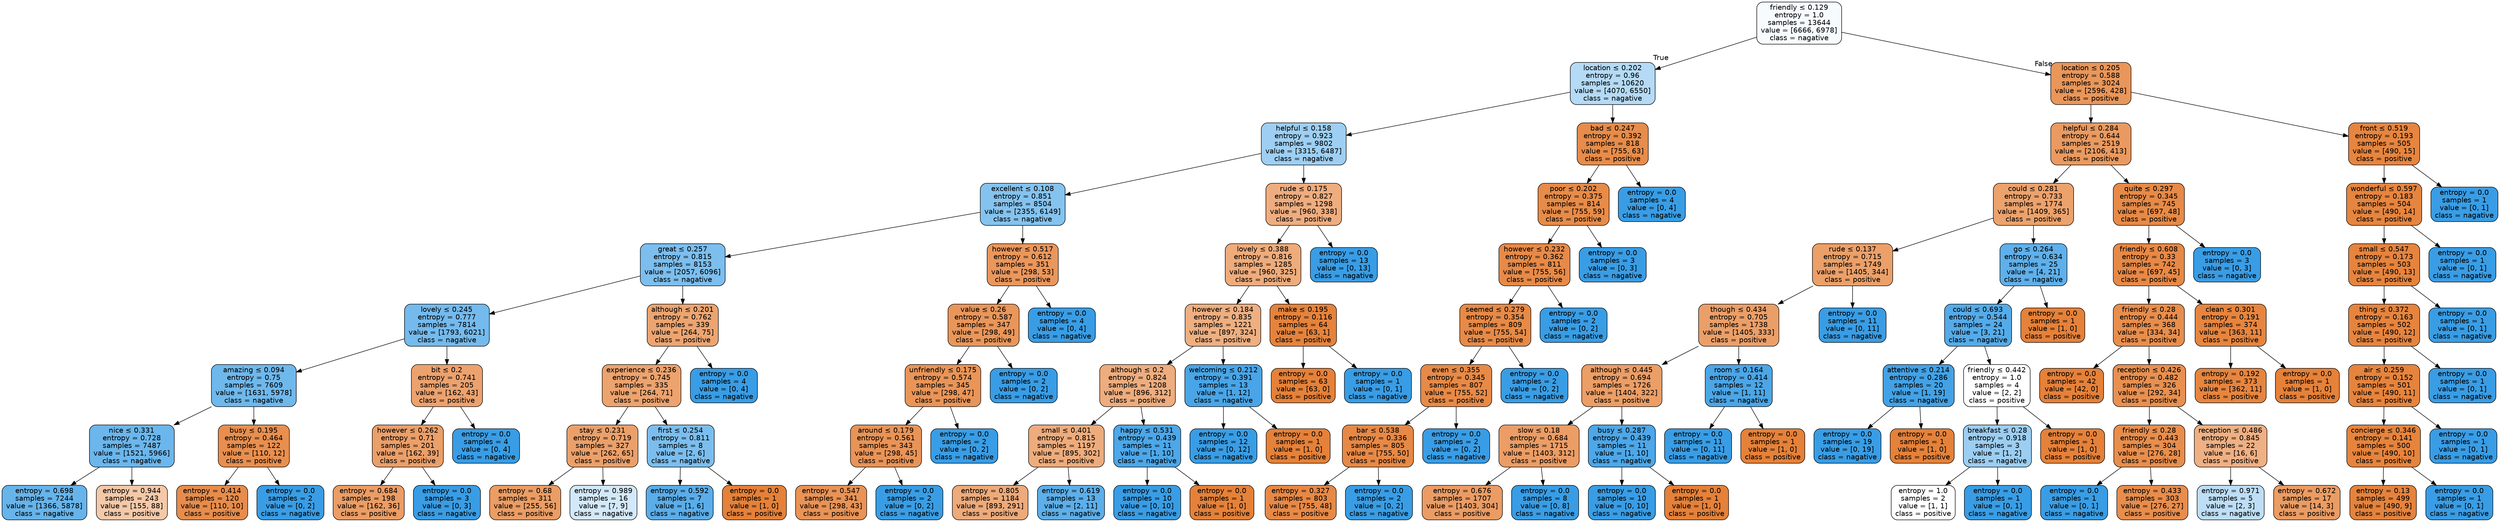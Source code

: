 digraph Tree {
node [shape=box, style="filled, rounded", color="black", fontname=helvetica] ;
edge [fontname=helvetica] ;
0 [label=<friendly &le; 0.129<br/>entropy = 1.0<br/>samples = 13644<br/>value = [6666, 6978]<br/>class = nagative>, fillcolor="#f6fbfe"] ;
1 [label=<location &le; 0.202<br/>entropy = 0.96<br/>samples = 10620<br/>value = [4070, 6550]<br/>class = nagative>, fillcolor="#b4daf5"] ;
0 -> 1 [labeldistance=2.5, labelangle=45, headlabel="True"] ;
2 [label=<helpful &le; 0.158<br/>entropy = 0.923<br/>samples = 9802<br/>value = [3315, 6487]<br/>class = nagative>, fillcolor="#9ecff2"] ;
1 -> 2 ;
3 [label=<excellent &le; 0.108<br/>entropy = 0.851<br/>samples = 8504<br/>value = [2355, 6149]<br/>class = nagative>, fillcolor="#85c3ef"] ;
2 -> 3 ;
4 [label=<great &le; 0.257<br/>entropy = 0.815<br/>samples = 8153<br/>value = [2057, 6096]<br/>class = nagative>, fillcolor="#7cbeee"] ;
3 -> 4 ;
5 [label=<lovely &le; 0.245<br/>entropy = 0.777<br/>samples = 7814<br/>value = [1793, 6021]<br/>class = nagative>, fillcolor="#74baed"] ;
4 -> 5 ;
6 [label=<amazing &le; 0.094<br/>entropy = 0.75<br/>samples = 7609<br/>value = [1631, 5978]<br/>class = nagative>, fillcolor="#6fb8ec"] ;
5 -> 6 ;
7 [label=<nice &le; 0.331<br/>entropy = 0.728<br/>samples = 7487<br/>value = [1521, 5966]<br/>class = nagative>, fillcolor="#6bb6ec"] ;
6 -> 7 ;
8 [label=<entropy = 0.698<br/>samples = 7244<br/>value = [1366, 5878]<br/>class = nagative>, fillcolor="#67b4eb"] ;
7 -> 8 ;
9 [label=<entropy = 0.944<br/>samples = 243<br/>value = [155, 88]<br/>class = positive>, fillcolor="#f4c9a9"] ;
7 -> 9 ;
10 [label=<busy &le; 0.195<br/>entropy = 0.464<br/>samples = 122<br/>value = [110, 12]<br/>class = positive>, fillcolor="#e88f4f"] ;
6 -> 10 ;
11 [label=<entropy = 0.414<br/>samples = 120<br/>value = [110, 10]<br/>class = positive>, fillcolor="#e78c4b"] ;
10 -> 11 ;
12 [label=<entropy = 0.0<br/>samples = 2<br/>value = [0, 2]<br/>class = nagative>, fillcolor="#399de5"] ;
10 -> 12 ;
13 [label=<bit &le; 0.2<br/>entropy = 0.741<br/>samples = 205<br/>value = [162, 43]<br/>class = positive>, fillcolor="#eca26e"] ;
5 -> 13 ;
14 [label=<however &le; 0.262<br/>entropy = 0.71<br/>samples = 201<br/>value = [162, 39]<br/>class = positive>, fillcolor="#eb9f69"] ;
13 -> 14 ;
15 [label=<entropy = 0.684<br/>samples = 198<br/>value = [162, 36]<br/>class = positive>, fillcolor="#eb9d65"] ;
14 -> 15 ;
16 [label=<entropy = 0.0<br/>samples = 3<br/>value = [0, 3]<br/>class = nagative>, fillcolor="#399de5"] ;
14 -> 16 ;
17 [label=<entropy = 0.0<br/>samples = 4<br/>value = [0, 4]<br/>class = nagative>, fillcolor="#399de5"] ;
13 -> 17 ;
18 [label=<although &le; 0.201<br/>entropy = 0.762<br/>samples = 339<br/>value = [264, 75]<br/>class = positive>, fillcolor="#eca571"] ;
4 -> 18 ;
19 [label=<experience &le; 0.236<br/>entropy = 0.745<br/>samples = 335<br/>value = [264, 71]<br/>class = positive>, fillcolor="#eca36e"] ;
18 -> 19 ;
20 [label=<stay &le; 0.231<br/>entropy = 0.719<br/>samples = 327<br/>value = [262, 65]<br/>class = positive>, fillcolor="#eba06a"] ;
19 -> 20 ;
21 [label=<entropy = 0.68<br/>samples = 311<br/>value = [255, 56]<br/>class = positive>, fillcolor="#eb9d64"] ;
20 -> 21 ;
22 [label=<entropy = 0.989<br/>samples = 16<br/>value = [7, 9]<br/>class = nagative>, fillcolor="#d3e9f9"] ;
20 -> 22 ;
23 [label=<first &le; 0.254<br/>entropy = 0.811<br/>samples = 8<br/>value = [2, 6]<br/>class = nagative>, fillcolor="#7bbeee"] ;
19 -> 23 ;
24 [label=<entropy = 0.592<br/>samples = 7<br/>value = [1, 6]<br/>class = nagative>, fillcolor="#5aade9"] ;
23 -> 24 ;
25 [label=<entropy = 0.0<br/>samples = 1<br/>value = [1, 0]<br/>class = positive>, fillcolor="#e58139"] ;
23 -> 25 ;
26 [label=<entropy = 0.0<br/>samples = 4<br/>value = [0, 4]<br/>class = nagative>, fillcolor="#399de5"] ;
18 -> 26 ;
27 [label=<however &le; 0.517<br/>entropy = 0.612<br/>samples = 351<br/>value = [298, 53]<br/>class = positive>, fillcolor="#ea975c"] ;
3 -> 27 ;
28 [label=<value &le; 0.26<br/>entropy = 0.587<br/>samples = 347<br/>value = [298, 49]<br/>class = positive>, fillcolor="#e9965a"] ;
27 -> 28 ;
29 [label=<unfriendly &le; 0.175<br/>entropy = 0.574<br/>samples = 345<br/>value = [298, 47]<br/>class = positive>, fillcolor="#e99558"] ;
28 -> 29 ;
30 [label=<around &le; 0.179<br/>entropy = 0.561<br/>samples = 343<br/>value = [298, 45]<br/>class = positive>, fillcolor="#e99457"] ;
29 -> 30 ;
31 [label=<entropy = 0.547<br/>samples = 341<br/>value = [298, 43]<br/>class = positive>, fillcolor="#e99356"] ;
30 -> 31 ;
32 [label=<entropy = 0.0<br/>samples = 2<br/>value = [0, 2]<br/>class = nagative>, fillcolor="#399de5"] ;
30 -> 32 ;
33 [label=<entropy = 0.0<br/>samples = 2<br/>value = [0, 2]<br/>class = nagative>, fillcolor="#399de5"] ;
29 -> 33 ;
34 [label=<entropy = 0.0<br/>samples = 2<br/>value = [0, 2]<br/>class = nagative>, fillcolor="#399de5"] ;
28 -> 34 ;
35 [label=<entropy = 0.0<br/>samples = 4<br/>value = [0, 4]<br/>class = nagative>, fillcolor="#399de5"] ;
27 -> 35 ;
36 [label=<rude &le; 0.175<br/>entropy = 0.827<br/>samples = 1298<br/>value = [960, 338]<br/>class = positive>, fillcolor="#eead7f"] ;
2 -> 36 ;
37 [label=<lovely &le; 0.388<br/>entropy = 0.816<br/>samples = 1285<br/>value = [960, 325]<br/>class = positive>, fillcolor="#eeac7c"] ;
36 -> 37 ;
38 [label=<however &le; 0.184<br/>entropy = 0.835<br/>samples = 1221<br/>value = [897, 324]<br/>class = positive>, fillcolor="#eeaf81"] ;
37 -> 38 ;
39 [label=<although &le; 0.2<br/>entropy = 0.824<br/>samples = 1208<br/>value = [896, 312]<br/>class = positive>, fillcolor="#eead7e"] ;
38 -> 39 ;
40 [label=<small &le; 0.401<br/>entropy = 0.815<br/>samples = 1197<br/>value = [895, 302]<br/>class = positive>, fillcolor="#eeac7c"] ;
39 -> 40 ;
41 [label=<entropy = 0.805<br/>samples = 1184<br/>value = [893, 291]<br/>class = positive>, fillcolor="#edaa7a"] ;
40 -> 41 ;
42 [label=<entropy = 0.619<br/>samples = 13<br/>value = [2, 11]<br/>class = nagative>, fillcolor="#5dafea"] ;
40 -> 42 ;
43 [label=<happy &le; 0.531<br/>entropy = 0.439<br/>samples = 11<br/>value = [1, 10]<br/>class = nagative>, fillcolor="#4da7e8"] ;
39 -> 43 ;
44 [label=<entropy = 0.0<br/>samples = 10<br/>value = [0, 10]<br/>class = nagative>, fillcolor="#399de5"] ;
43 -> 44 ;
45 [label=<entropy = 0.0<br/>samples = 1<br/>value = [1, 0]<br/>class = positive>, fillcolor="#e58139"] ;
43 -> 45 ;
46 [label=<welcoming &le; 0.212<br/>entropy = 0.391<br/>samples = 13<br/>value = [1, 12]<br/>class = nagative>, fillcolor="#49a5e7"] ;
38 -> 46 ;
47 [label=<entropy = 0.0<br/>samples = 12<br/>value = [0, 12]<br/>class = nagative>, fillcolor="#399de5"] ;
46 -> 47 ;
48 [label=<entropy = 0.0<br/>samples = 1<br/>value = [1, 0]<br/>class = positive>, fillcolor="#e58139"] ;
46 -> 48 ;
49 [label=<make &le; 0.195<br/>entropy = 0.116<br/>samples = 64<br/>value = [63, 1]<br/>class = positive>, fillcolor="#e5833c"] ;
37 -> 49 ;
50 [label=<entropy = 0.0<br/>samples = 63<br/>value = [63, 0]<br/>class = positive>, fillcolor="#e58139"] ;
49 -> 50 ;
51 [label=<entropy = 0.0<br/>samples = 1<br/>value = [0, 1]<br/>class = nagative>, fillcolor="#399de5"] ;
49 -> 51 ;
52 [label=<entropy = 0.0<br/>samples = 13<br/>value = [0, 13]<br/>class = nagative>, fillcolor="#399de5"] ;
36 -> 52 ;
53 [label=<bad &le; 0.247<br/>entropy = 0.392<br/>samples = 818<br/>value = [755, 63]<br/>class = positive>, fillcolor="#e78c4a"] ;
1 -> 53 ;
54 [label=<poor &le; 0.202<br/>entropy = 0.375<br/>samples = 814<br/>value = [755, 59]<br/>class = positive>, fillcolor="#e78b48"] ;
53 -> 54 ;
55 [label=<however &le; 0.232<br/>entropy = 0.362<br/>samples = 811<br/>value = [755, 56]<br/>class = positive>, fillcolor="#e78a48"] ;
54 -> 55 ;
56 [label=<seemed &le; 0.279<br/>entropy = 0.354<br/>samples = 809<br/>value = [755, 54]<br/>class = positive>, fillcolor="#e78a47"] ;
55 -> 56 ;
57 [label=<even &le; 0.355<br/>entropy = 0.345<br/>samples = 807<br/>value = [755, 52]<br/>class = positive>, fillcolor="#e78a47"] ;
56 -> 57 ;
58 [label=<bar &le; 0.538<br/>entropy = 0.336<br/>samples = 805<br/>value = [755, 50]<br/>class = positive>, fillcolor="#e78946"] ;
57 -> 58 ;
59 [label=<entropy = 0.327<br/>samples = 803<br/>value = [755, 48]<br/>class = positive>, fillcolor="#e78946"] ;
58 -> 59 ;
60 [label=<entropy = 0.0<br/>samples = 2<br/>value = [0, 2]<br/>class = nagative>, fillcolor="#399de5"] ;
58 -> 60 ;
61 [label=<entropy = 0.0<br/>samples = 2<br/>value = [0, 2]<br/>class = nagative>, fillcolor="#399de5"] ;
57 -> 61 ;
62 [label=<entropy = 0.0<br/>samples = 2<br/>value = [0, 2]<br/>class = nagative>, fillcolor="#399de5"] ;
56 -> 62 ;
63 [label=<entropy = 0.0<br/>samples = 2<br/>value = [0, 2]<br/>class = nagative>, fillcolor="#399de5"] ;
55 -> 63 ;
64 [label=<entropy = 0.0<br/>samples = 3<br/>value = [0, 3]<br/>class = nagative>, fillcolor="#399de5"] ;
54 -> 64 ;
65 [label=<entropy = 0.0<br/>samples = 4<br/>value = [0, 4]<br/>class = nagative>, fillcolor="#399de5"] ;
53 -> 65 ;
66 [label=<location &le; 0.205<br/>entropy = 0.588<br/>samples = 3024<br/>value = [2596, 428]<br/>class = positive>, fillcolor="#e9965a"] ;
0 -> 66 [labeldistance=2.5, labelangle=-45, headlabel="False"] ;
67 [label=<helpful &le; 0.284<br/>entropy = 0.644<br/>samples = 2519<br/>value = [2106, 413]<br/>class = positive>, fillcolor="#ea9a60"] ;
66 -> 67 ;
68 [label=<could &le; 0.281<br/>entropy = 0.733<br/>samples = 1774<br/>value = [1409, 365]<br/>class = positive>, fillcolor="#eca26c"] ;
67 -> 68 ;
69 [label=<rude &le; 0.137<br/>entropy = 0.715<br/>samples = 1749<br/>value = [1405, 344]<br/>class = positive>, fillcolor="#eba069"] ;
68 -> 69 ;
70 [label=<though &le; 0.434<br/>entropy = 0.705<br/>samples = 1738<br/>value = [1405, 333]<br/>class = positive>, fillcolor="#eb9f68"] ;
69 -> 70 ;
71 [label=<although &le; 0.445<br/>entropy = 0.694<br/>samples = 1726<br/>value = [1404, 322]<br/>class = positive>, fillcolor="#eb9e66"] ;
70 -> 71 ;
72 [label=<slow &le; 0.18<br/>entropy = 0.684<br/>samples = 1715<br/>value = [1403, 312]<br/>class = positive>, fillcolor="#eb9d65"] ;
71 -> 72 ;
73 [label=<entropy = 0.676<br/>samples = 1707<br/>value = [1403, 304]<br/>class = positive>, fillcolor="#eb9c64"] ;
72 -> 73 ;
74 [label=<entropy = 0.0<br/>samples = 8<br/>value = [0, 8]<br/>class = nagative>, fillcolor="#399de5"] ;
72 -> 74 ;
75 [label=<busy &le; 0.287<br/>entropy = 0.439<br/>samples = 11<br/>value = [1, 10]<br/>class = nagative>, fillcolor="#4da7e8"] ;
71 -> 75 ;
76 [label=<entropy = 0.0<br/>samples = 10<br/>value = [0, 10]<br/>class = nagative>, fillcolor="#399de5"] ;
75 -> 76 ;
77 [label=<entropy = 0.0<br/>samples = 1<br/>value = [1, 0]<br/>class = positive>, fillcolor="#e58139"] ;
75 -> 77 ;
78 [label=<room &le; 0.164<br/>entropy = 0.414<br/>samples = 12<br/>value = [1, 11]<br/>class = nagative>, fillcolor="#4ba6e7"] ;
70 -> 78 ;
79 [label=<entropy = 0.0<br/>samples = 11<br/>value = [0, 11]<br/>class = nagative>, fillcolor="#399de5"] ;
78 -> 79 ;
80 [label=<entropy = 0.0<br/>samples = 1<br/>value = [1, 0]<br/>class = positive>, fillcolor="#e58139"] ;
78 -> 80 ;
81 [label=<entropy = 0.0<br/>samples = 11<br/>value = [0, 11]<br/>class = nagative>, fillcolor="#399de5"] ;
69 -> 81 ;
82 [label=<go &le; 0.264<br/>entropy = 0.634<br/>samples = 25<br/>value = [4, 21]<br/>class = nagative>, fillcolor="#5fb0ea"] ;
68 -> 82 ;
83 [label=<could &le; 0.693<br/>entropy = 0.544<br/>samples = 24<br/>value = [3, 21]<br/>class = nagative>, fillcolor="#55abe9"] ;
82 -> 83 ;
84 [label=<attentive &le; 0.214<br/>entropy = 0.286<br/>samples = 20<br/>value = [1, 19]<br/>class = nagative>, fillcolor="#43a2e6"] ;
83 -> 84 ;
85 [label=<entropy = 0.0<br/>samples = 19<br/>value = [0, 19]<br/>class = nagative>, fillcolor="#399de5"] ;
84 -> 85 ;
86 [label=<entropy = 0.0<br/>samples = 1<br/>value = [1, 0]<br/>class = positive>, fillcolor="#e58139"] ;
84 -> 86 ;
87 [label=<friendly &le; 0.442<br/>entropy = 1.0<br/>samples = 4<br/>value = [2, 2]<br/>class = positive>, fillcolor="#ffffff"] ;
83 -> 87 ;
88 [label=<breakfast &le; 0.28<br/>entropy = 0.918<br/>samples = 3<br/>value = [1, 2]<br/>class = nagative>, fillcolor="#9ccef2"] ;
87 -> 88 ;
89 [label=<entropy = 1.0<br/>samples = 2<br/>value = [1, 1]<br/>class = positive>, fillcolor="#ffffff"] ;
88 -> 89 ;
90 [label=<entropy = 0.0<br/>samples = 1<br/>value = [0, 1]<br/>class = nagative>, fillcolor="#399de5"] ;
88 -> 90 ;
91 [label=<entropy = 0.0<br/>samples = 1<br/>value = [1, 0]<br/>class = positive>, fillcolor="#e58139"] ;
87 -> 91 ;
92 [label=<entropy = 0.0<br/>samples = 1<br/>value = [1, 0]<br/>class = positive>, fillcolor="#e58139"] ;
82 -> 92 ;
93 [label=<quite &le; 0.297<br/>entropy = 0.345<br/>samples = 745<br/>value = [697, 48]<br/>class = positive>, fillcolor="#e78a47"] ;
67 -> 93 ;
94 [label=<friendly &le; 0.608<br/>entropy = 0.33<br/>samples = 742<br/>value = [697, 45]<br/>class = positive>, fillcolor="#e78946"] ;
93 -> 94 ;
95 [label=<friendly &le; 0.28<br/>entropy = 0.444<br/>samples = 368<br/>value = [334, 34]<br/>class = positive>, fillcolor="#e88e4d"] ;
94 -> 95 ;
96 [label=<entropy = 0.0<br/>samples = 42<br/>value = [42, 0]<br/>class = positive>, fillcolor="#e58139"] ;
95 -> 96 ;
97 [label=<reception &le; 0.426<br/>entropy = 0.482<br/>samples = 326<br/>value = [292, 34]<br/>class = positive>, fillcolor="#e89050"] ;
95 -> 97 ;
98 [label=<friendly &le; 0.28<br/>entropy = 0.443<br/>samples = 304<br/>value = [276, 28]<br/>class = positive>, fillcolor="#e88e4d"] ;
97 -> 98 ;
99 [label=<entropy = 0.0<br/>samples = 1<br/>value = [0, 1]<br/>class = nagative>, fillcolor="#399de5"] ;
98 -> 99 ;
100 [label=<entropy = 0.433<br/>samples = 303<br/>value = [276, 27]<br/>class = positive>, fillcolor="#e88d4c"] ;
98 -> 100 ;
101 [label=<reception &le; 0.486<br/>entropy = 0.845<br/>samples = 22<br/>value = [16, 6]<br/>class = positive>, fillcolor="#efb083"] ;
97 -> 101 ;
102 [label=<entropy = 0.971<br/>samples = 5<br/>value = [2, 3]<br/>class = nagative>, fillcolor="#bddef6"] ;
101 -> 102 ;
103 [label=<entropy = 0.672<br/>samples = 17<br/>value = [14, 3]<br/>class = positive>, fillcolor="#eb9c63"] ;
101 -> 103 ;
104 [label=<clean &le; 0.301<br/>entropy = 0.191<br/>samples = 374<br/>value = [363, 11]<br/>class = positive>, fillcolor="#e6853f"] ;
94 -> 104 ;
105 [label=<entropy = 0.192<br/>samples = 373<br/>value = [362, 11]<br/>class = positive>, fillcolor="#e6853f"] ;
104 -> 105 ;
106 [label=<entropy = 0.0<br/>samples = 1<br/>value = [1, 0]<br/>class = positive>, fillcolor="#e58139"] ;
104 -> 106 ;
107 [label=<entropy = 0.0<br/>samples = 3<br/>value = [0, 3]<br/>class = nagative>, fillcolor="#399de5"] ;
93 -> 107 ;
108 [label=<front &le; 0.519<br/>entropy = 0.193<br/>samples = 505<br/>value = [490, 15]<br/>class = positive>, fillcolor="#e6853f"] ;
66 -> 108 ;
109 [label=<wonderful &le; 0.597<br/>entropy = 0.183<br/>samples = 504<br/>value = [490, 14]<br/>class = positive>, fillcolor="#e6853f"] ;
108 -> 109 ;
110 [label=<small &le; 0.547<br/>entropy = 0.173<br/>samples = 503<br/>value = [490, 13]<br/>class = positive>, fillcolor="#e6843e"] ;
109 -> 110 ;
111 [label=<thing &le; 0.372<br/>entropy = 0.163<br/>samples = 502<br/>value = [490, 12]<br/>class = positive>, fillcolor="#e6843e"] ;
110 -> 111 ;
112 [label=<air &le; 0.259<br/>entropy = 0.152<br/>samples = 501<br/>value = [490, 11]<br/>class = positive>, fillcolor="#e6843d"] ;
111 -> 112 ;
113 [label=<concierge &le; 0.346<br/>entropy = 0.141<br/>samples = 500<br/>value = [490, 10]<br/>class = positive>, fillcolor="#e6843d"] ;
112 -> 113 ;
114 [label=<entropy = 0.13<br/>samples = 499<br/>value = [490, 9]<br/>class = positive>, fillcolor="#e5833d"] ;
113 -> 114 ;
115 [label=<entropy = 0.0<br/>samples = 1<br/>value = [0, 1]<br/>class = nagative>, fillcolor="#399de5"] ;
113 -> 115 ;
116 [label=<entropy = 0.0<br/>samples = 1<br/>value = [0, 1]<br/>class = nagative>, fillcolor="#399de5"] ;
112 -> 116 ;
117 [label=<entropy = 0.0<br/>samples = 1<br/>value = [0, 1]<br/>class = nagative>, fillcolor="#399de5"] ;
111 -> 117 ;
118 [label=<entropy = 0.0<br/>samples = 1<br/>value = [0, 1]<br/>class = nagative>, fillcolor="#399de5"] ;
110 -> 118 ;
119 [label=<entropy = 0.0<br/>samples = 1<br/>value = [0, 1]<br/>class = nagative>, fillcolor="#399de5"] ;
109 -> 119 ;
120 [label=<entropy = 0.0<br/>samples = 1<br/>value = [0, 1]<br/>class = nagative>, fillcolor="#399de5"] ;
108 -> 120 ;
}